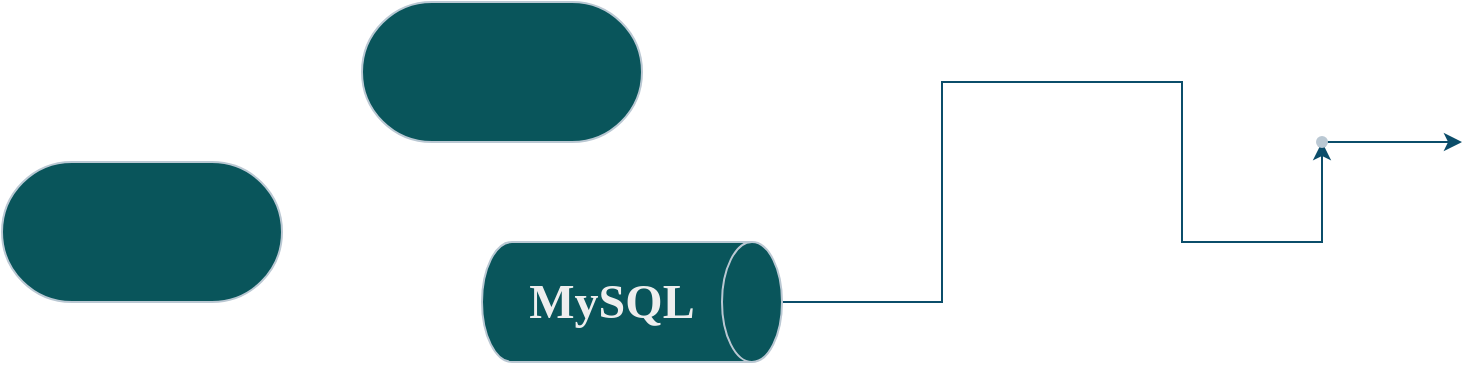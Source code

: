 <mxfile version="28.0.7">
  <diagram name="第 1 页" id="mfO57dySYddAwhKax9KO">
    <mxGraphModel dx="786" dy="417" grid="1" gridSize="10" guides="1" tooltips="1" connect="1" arrows="1" fold="1" page="1" pageScale="1" pageWidth="827" pageHeight="1169" math="0" shadow="0">
      <root>
        <mxCell id="0" />
        <mxCell id="1" style="" parent="0" />
        <mxCell id="EGR6_VMZ6ghK5i2W8efW-4" value="" style="rounded=1;whiteSpace=wrap;html=1;labelBackgroundColor=none;arcSize=50;fillColor=#09555B;strokeColor=#BAC8D3;fontColor=#EEEEEE;" vertex="1" parent="1">
          <mxGeometry x="120" y="160" width="140" height="70" as="geometry" />
        </mxCell>
        <mxCell id="EGR6_VMZ6ghK5i2W8efW-5" value="" style="rounded=1;whiteSpace=wrap;html=1;labelBackgroundColor=none;arcSize=50;fillColor=#09555B;strokeColor=#BAC8D3;fontColor=#EEEEEE;" vertex="1" parent="1">
          <mxGeometry x="300" y="80" width="140" height="70" as="geometry" />
        </mxCell>
        <mxCell id="K9tHLoS2AqFQMkOLBlvC-2" value="" style="edgeStyle=orthogonalEdgeStyle;rounded=0;orthogonalLoop=1;jettySize=auto;html=1;strokeColor=#0B4D6A;" edge="1" parent="1" source="EGR6_VMZ6ghK5i2W8efW-6" target="K9tHLoS2AqFQMkOLBlvC-1">
          <mxGeometry relative="1" as="geometry">
            <Array as="points">
              <mxPoint x="590" y="230" />
              <mxPoint x="590" y="120" />
              <mxPoint x="710" y="120" />
              <mxPoint x="710" y="200" />
            </Array>
          </mxGeometry>
        </mxCell>
        <mxCell id="EGR6_VMZ6ghK5i2W8efW-6" value="" style="shape=cylinder3;whiteSpace=wrap;html=1;boundedLbl=1;backgroundOutline=1;size=15;direction=south;labelBackgroundColor=none;fillColor=#09555B;strokeColor=#BAC8D3;fontColor=#EEEEEE;" vertex="1" parent="1">
          <mxGeometry x="360" y="200" width="150" height="60" as="geometry" />
        </mxCell>
        <mxCell id="EGR6_VMZ6ghK5i2W8efW-8" value="&lt;h1&gt;&lt;font face=&quot;Comic Sans MS&quot;&gt;MySQL&lt;/font&gt;&lt;/h1&gt;" style="text;strokeColor=none;align=center;fillColor=none;html=1;verticalAlign=middle;whiteSpace=wrap;rounded=0;fontColor=#EEEEEE;" vertex="1" parent="1">
          <mxGeometry x="380" y="210" width="90" height="40" as="geometry" />
        </mxCell>
        <mxCell id="K9tHLoS2AqFQMkOLBlvC-4" value="" style="edgeStyle=orthogonalEdgeStyle;rounded=0;orthogonalLoop=1;jettySize=auto;html=1;strokeColor=#0B4D6A;" edge="1" parent="1" source="K9tHLoS2AqFQMkOLBlvC-1">
          <mxGeometry relative="1" as="geometry">
            <mxPoint x="850" y="150" as="targetPoint" />
          </mxGeometry>
        </mxCell>
        <mxCell id="K9tHLoS2AqFQMkOLBlvC-1" value="" style="shape=waypoint;sketch=0;size=6;pointerEvents=1;points=[];fillColor=#09555B;resizable=0;rotatable=0;perimeter=centerPerimeter;snapToPoint=1;strokeColor=#BAC8D3;fontColor=#EEEEEE;labelBackgroundColor=none;" vertex="1" parent="1">
          <mxGeometry x="770" y="140" width="20" height="20" as="geometry" />
        </mxCell>
      </root>
    </mxGraphModel>
  </diagram>
</mxfile>
